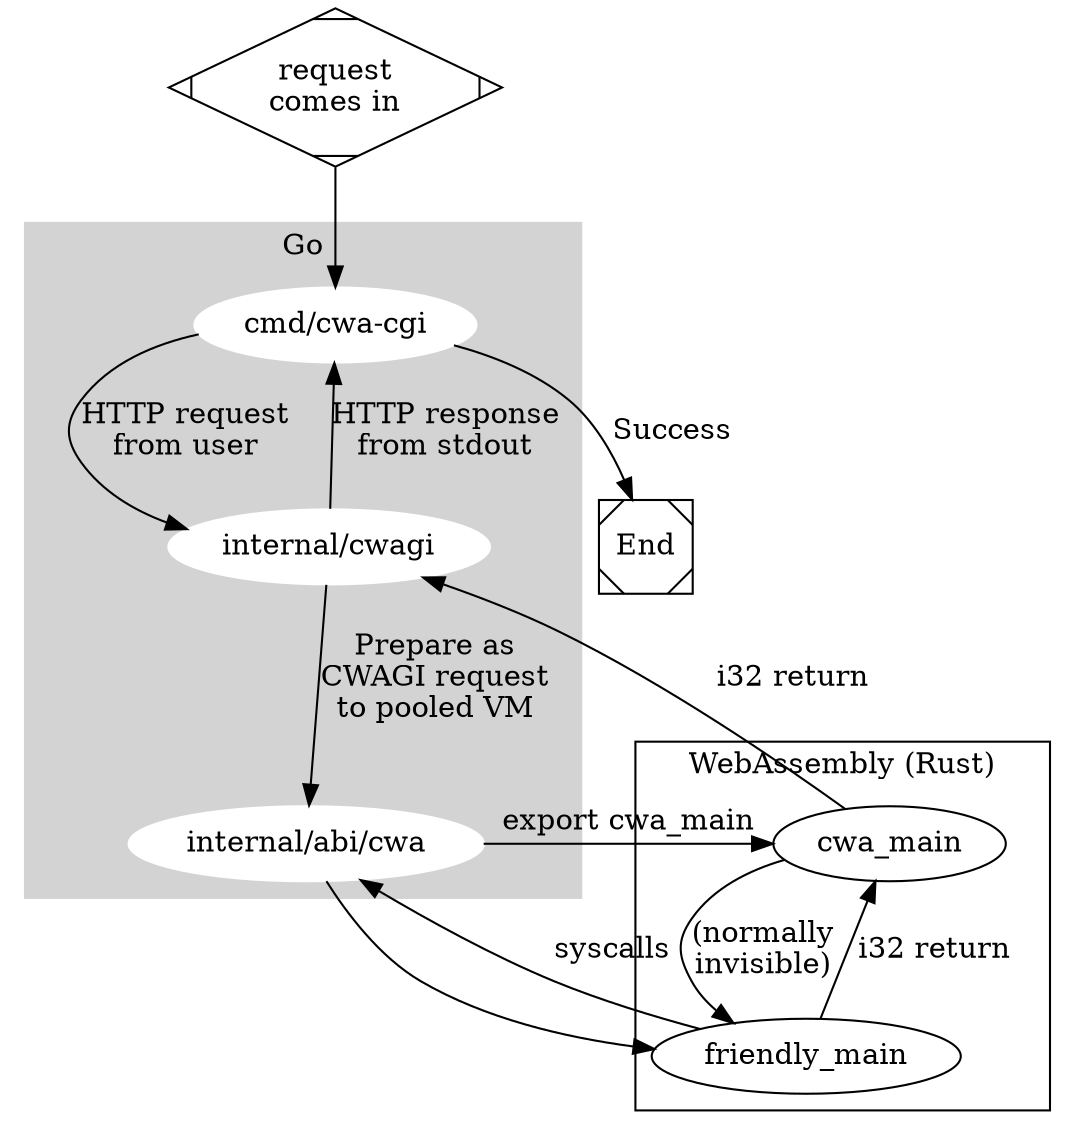 digraph G {
  subgraph cluster_0 {
    style=filled;
    color=lightgrey;
    node [style=filled,color=white];
    cwa_cgi [label="cmd/cwa-cgi"]
    internal_cwagi [label="internal/cwagi"]
    internal_abi_cwa [label="internal/abi/cwa"]

    cwa_cgi -> internal_cwagi [label="HTTP request\nfrom user"];
    internal_cwagi -> internal_abi_cwa [label="Prepare as\nCWAGI request\nto pooled VM"];
    label = "Go";
  }

  start -> cwa_cgi;
  cwa_main -> internal_cwagi [label="i32 return"];
  internal_cwagi -> cwa_cgi [label="HTTP response\nfrom stdout"];
  internal_abi_cwa -> cwa_main [label="export cwa_main"];
  cwa_cgi -> end [label="Success"];
  inner_workings -> internal_abi_cwa [label="syscalls"];
  internal_abi_cwa -> inner_workings;

  subgraph cluster_1 {
    node [style=filled];
    cwa_main;
    inner_workings [label="friendly_main"];
    cwa_main -> inner_workings [label="(normally\ninvisible)"];
    inner_workings -> cwa_main[label="i32 return"];
    label="WebAssembly (Rust)";
  }

  start [shape=Mdiamond,label="request\ncomes in"];
  end [shape=Msquare,label="End"];
}
